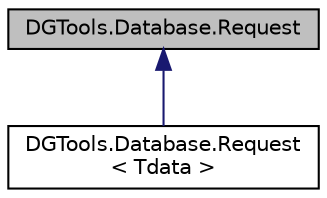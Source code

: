 digraph "DGTools.Database.Request"
{
 // LATEX_PDF_SIZE
  edge [fontname="Helvetica",fontsize="10",labelfontname="Helvetica",labelfontsize="10"];
  node [fontname="Helvetica",fontsize="10",shape=record];
  Node0 [label="DGTools.Database.Request",height=0.2,width=0.4,color="black", fillcolor="grey75", style="filled", fontcolor="black",tooltip="A request is an object that will help you to interract with the database How to use?"];
  Node0 -> Node1 [dir="back",color="midnightblue",fontsize="10",style="solid",fontname="Helvetica"];
  Node1 [label="DGTools.Database.Request\l\< Tdata \>",height=0.2,width=0.4,color="black", fillcolor="white", style="filled",URL="$class_d_g_tools_1_1_database_1_1_request.html",tooltip=" "];
}
